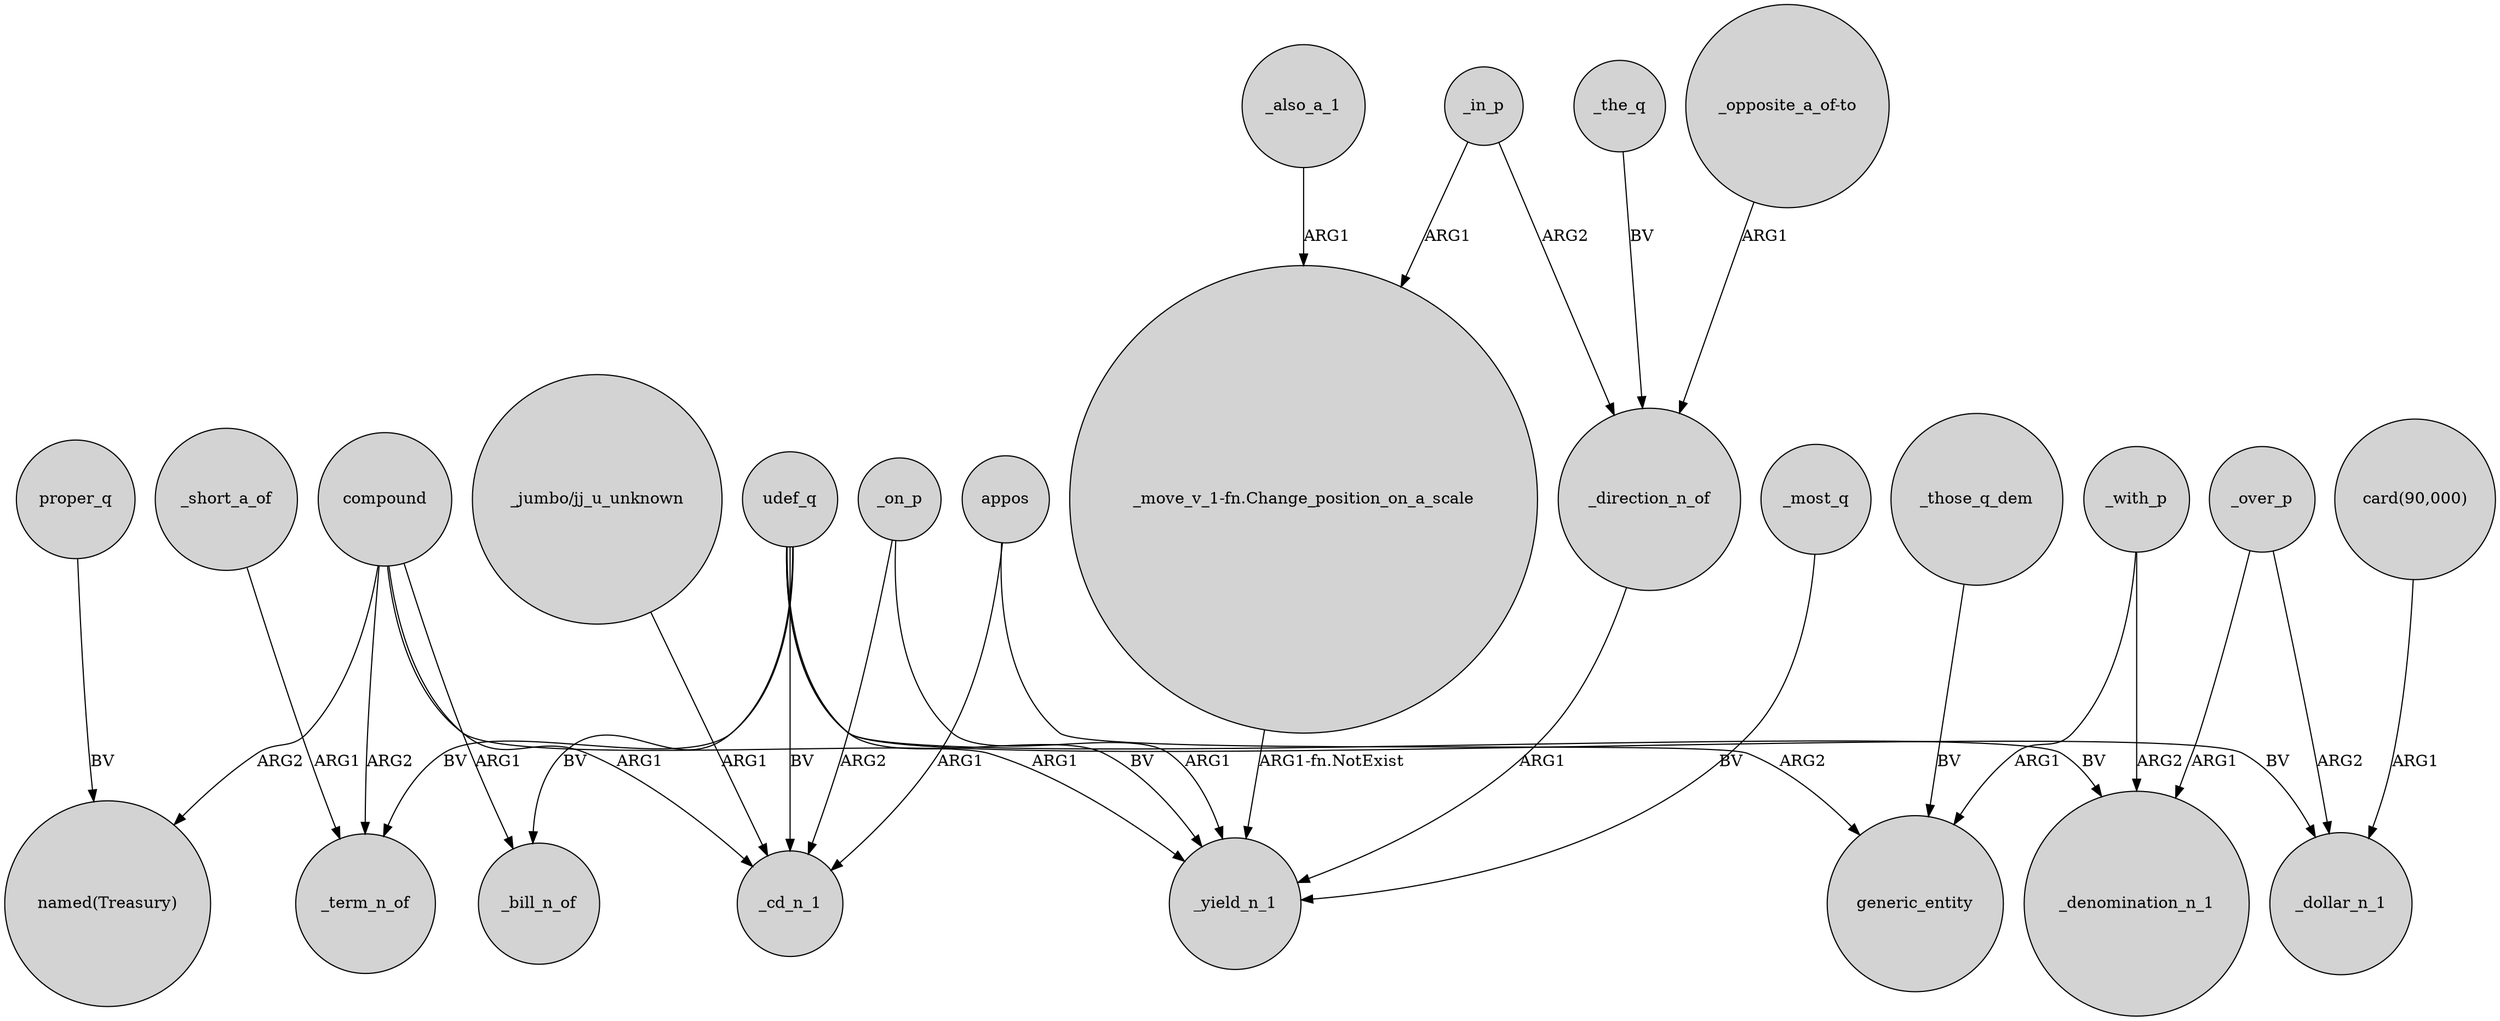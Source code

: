 digraph {
	node [shape=circle style=filled]
	compound -> "named(Treasury)" [label=ARG2]
	_with_p -> _denomination_n_1 [label=ARG2]
	compound -> _bill_n_of [label=ARG1]
	compound -> _term_n_of [label=ARG2]
	_in_p -> _direction_n_of [label=ARG2]
	_also_a_1 -> "_move_v_1-fn.Change_position_on_a_scale" [label=ARG1]
	_with_p -> generic_entity [label=ARG1]
	"_opposite_a_of-to" -> _direction_n_of [label=ARG1]
	_short_a_of -> _term_n_of [label=ARG1]
	compound -> _cd_n_1 [label=ARG1]
	compound -> _yield_n_1 [label=ARG1]
	udef_q -> _bill_n_of [label=BV]
	appos -> generic_entity [label=ARG2]
	"card(90,000)" -> _dollar_n_1 [label=ARG1]
	udef_q -> _cd_n_1 [label=BV]
	_in_p -> "_move_v_1-fn.Change_position_on_a_scale" [label=ARG1]
	_most_q -> _yield_n_1 [label=BV]
	_direction_n_of -> _yield_n_1 [label=ARG1]
	"_jumbo/jj_u_unknown" -> _cd_n_1 [label=ARG1]
	_the_q -> _direction_n_of [label=BV]
	"_move_v_1-fn.Change_position_on_a_scale" -> _yield_n_1 [label="ARG1-fn.NotExist"]
	udef_q -> _term_n_of [label=BV]
	udef_q -> _denomination_n_1 [label=BV]
	proper_q -> "named(Treasury)" [label=BV]
	_over_p -> _denomination_n_1 [label=ARG1]
	_on_p -> _cd_n_1 [label=ARG2]
	appos -> _cd_n_1 [label=ARG1]
	_on_p -> _yield_n_1 [label=ARG1]
	_over_p -> _dollar_n_1 [label=ARG2]
	udef_q -> _yield_n_1 [label=BV]
	_those_q_dem -> generic_entity [label=BV]
	udef_q -> _dollar_n_1 [label=BV]
}
